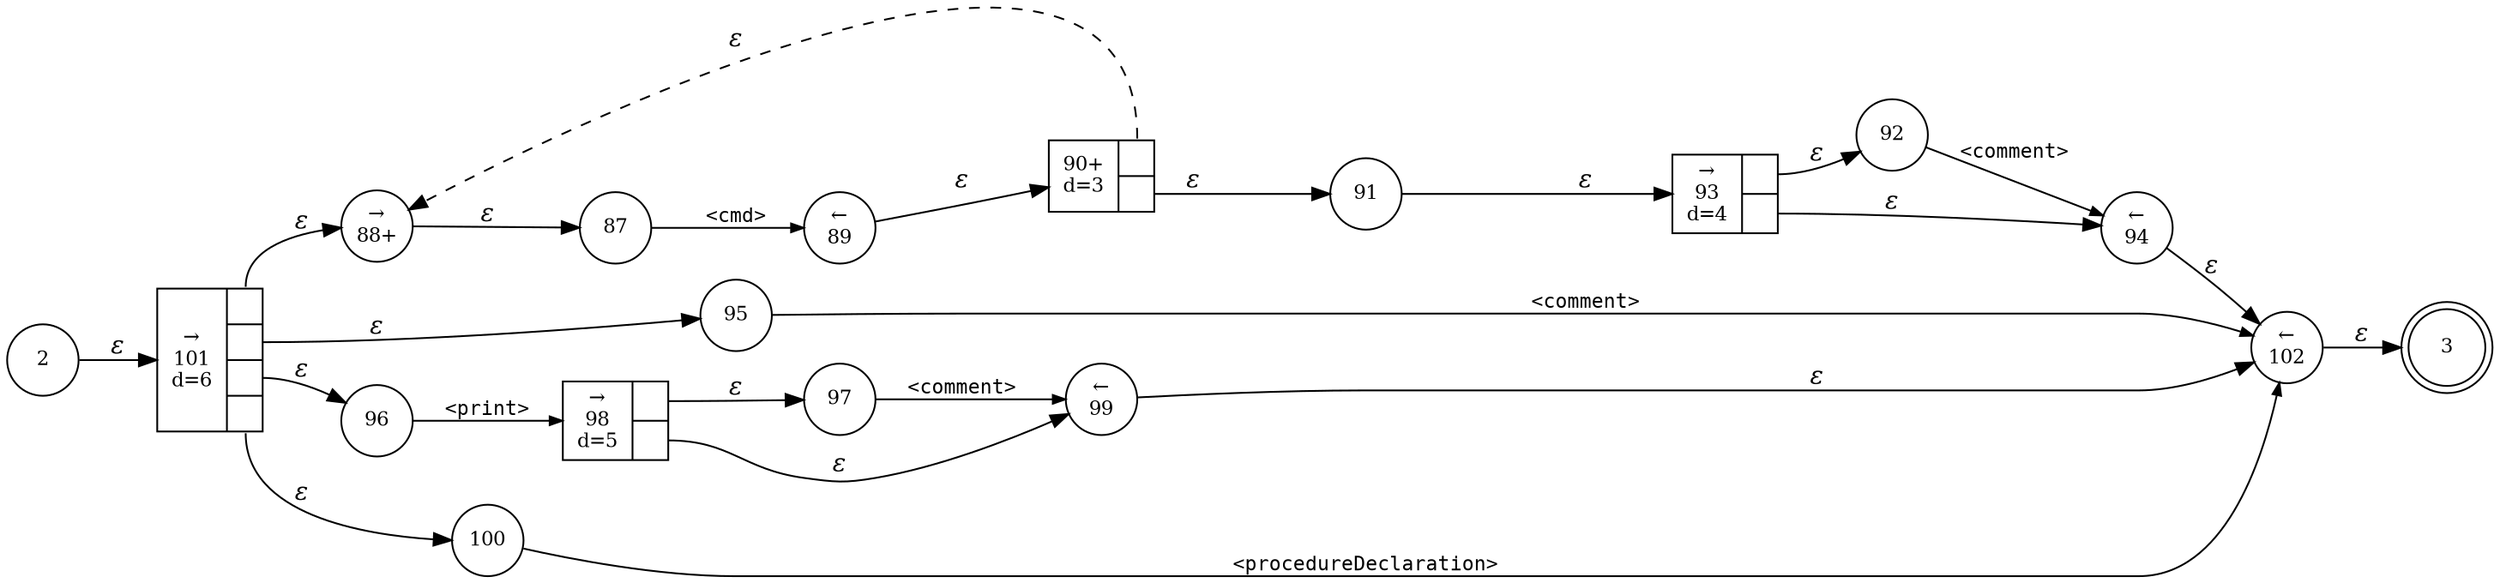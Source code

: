 digraph ATN {
rankdir=LR;
s3[fontsize=11, label="3", shape=doublecircle, fixedsize=true, width=.6];
s96[fontsize=11,label="96", shape=circle, fixedsize=true, width=.55, peripheries=1];
s97[fontsize=11,label="97", shape=circle, fixedsize=true, width=.55, peripheries=1];
s2[fontsize=11,label="2", shape=circle, fixedsize=true, width=.55, peripheries=1];
s98[fontsize=11,label="{&rarr;\n98\nd=5|{<p0>|<p1>}}", shape=record, fixedsize=false, peripheries=1];
s99[fontsize=11,label="&larr;\n99", shape=circle, fixedsize=true, width=.55, peripheries=1];
s100[fontsize=11,label="100", shape=circle, fixedsize=true, width=.55, peripheries=1];
s101[fontsize=11,label="{&rarr;\n101\nd=6|{<p0>|<p1>|<p2>|<p3>}}", shape=record, fixedsize=false, peripheries=1];
s102[fontsize=11,label="&larr;\n102", shape=circle, fixedsize=true, width=.55, peripheries=1];
s87[fontsize=11,label="87", shape=circle, fixedsize=true, width=.55, peripheries=1];
s88[fontsize=11,label="&rarr;\n88+", shape=circle, fixedsize=true, width=.55, peripheries=1];
s89[fontsize=11,label="&larr;\n89", shape=circle, fixedsize=true, width=.55, peripheries=1];
s90[fontsize=11,label="{90+\nd=3|{<p0>|<p1>}}", shape=record, fixedsize=false, peripheries=1];
s91[fontsize=11,label="91", shape=circle, fixedsize=true, width=.55, peripheries=1];
s92[fontsize=11,label="92", shape=circle, fixedsize=true, width=.55, peripheries=1];
s93[fontsize=11,label="{&rarr;\n93\nd=4|{<p0>|<p1>}}", shape=record, fixedsize=false, peripheries=1];
s94[fontsize=11,label="&larr;\n94", shape=circle, fixedsize=true, width=.55, peripheries=1];
s95[fontsize=11,label="95", shape=circle, fixedsize=true, width=.55, peripheries=1];
s2 -> s101 [fontname="Times-Italic", label="&epsilon;"];
s101:p0 -> s88 [fontname="Times-Italic", label="&epsilon;"];
s101:p1 -> s95 [fontname="Times-Italic", label="&epsilon;"];
s101:p2 -> s96 [fontname="Times-Italic", label="&epsilon;"];
s101:p3 -> s100 [fontname="Times-Italic", label="&epsilon;"];
s88 -> s87 [fontname="Times-Italic", label="&epsilon;"];
s95 -> s102 [fontsize=11, fontname="Courier", arrowsize=.7, label = "<comment>", arrowhead = normal];
s96 -> s98 [fontsize=11, fontname="Courier", arrowsize=.7, label = "<print>", arrowhead = normal];
s100 -> s102 [fontsize=11, fontname="Courier", arrowsize=.7, label = "<procedureDeclaration>", arrowhead = normal];
s87 -> s89 [fontsize=11, fontname="Courier", arrowsize=.7, label = "<cmd>", arrowhead = normal];
s102 -> s3 [fontname="Times-Italic", label="&epsilon;"];
s98:p0 -> s97 [fontname="Times-Italic", label="&epsilon;"];
s98:p1 -> s99 [fontname="Times-Italic", label="&epsilon;"];
s89 -> s90 [fontname="Times-Italic", label="&epsilon;"];
s97 -> s99 [fontsize=11, fontname="Courier", arrowsize=.7, label = "<comment>", arrowhead = normal];
s99 -> s102 [fontname="Times-Italic", label="&epsilon;"];
s90:p0 -> s88 [fontname="Times-Italic", label="&epsilon;", style="dashed"];
s90:p1 -> s91 [fontname="Times-Italic", label="&epsilon;"];
s91 -> s93 [fontname="Times-Italic", label="&epsilon;"];
s93:p0 -> s92 [fontname="Times-Italic", label="&epsilon;"];
s93:p1 -> s94 [fontname="Times-Italic", label="&epsilon;"];
s92 -> s94 [fontsize=11, fontname="Courier", arrowsize=.7, label = "<comment>", arrowhead = normal];
s94 -> s102 [fontname="Times-Italic", label="&epsilon;"];
}